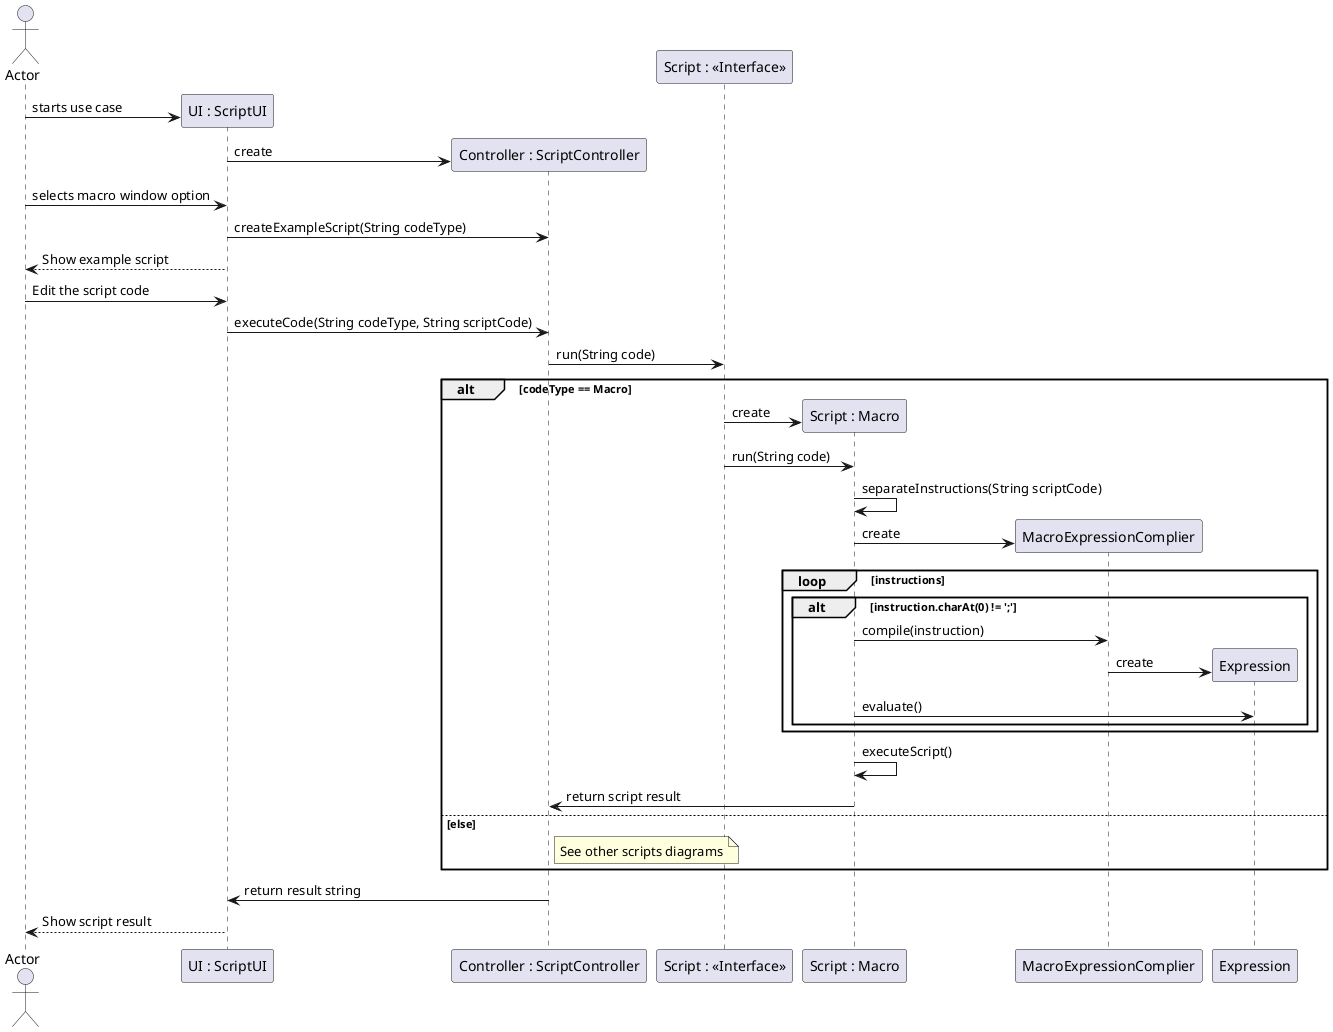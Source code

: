 @startuml doc-files/macro_window_extension_design.png
actor Actor

  participant "UI : ScriptUI" as UI
  participant "Controller : ScriptController" as controller
  participant "Script : <<Interface>>" as script
  participant "Script : Macro" as macro

  create UI
  Actor -> UI : starts use case
  create controller
  UI -> controller : create
  Actor -> UI : selects macro window option
  UI -> controller : createExampleScript(String codeType)
  UI --> Actor : Show example script
  Actor -> UI : Edit the script code
  UI -> controller : executeCode(String codeType, String scriptCode)
  controller -> script : run(String code)
  alt codeType == Macro
    create macro
    script -> macro : create
    script -> macro : run(String code)
    macro -> macro : separateInstructions(String scriptCode)
    create MacroExpressionComplier
    macro -> MacroExpressionComplier: create
    loop instructions
      alt instruction.charAt(0) != ';'
          macro -> MacroExpressionComplier : compile(instruction)
          create Expression
          MacroExpressionComplier -> Expression : create
          macro -> Expression : evaluate()

      end
    end
    macro -> macro : executeScript()
    macro -> controller : return script result
  else else
    note right of controller
        See other scripts diagrams
    end note
  end
  controller -> UI : return result string
  UI --> Actor : Show script result
@enduml